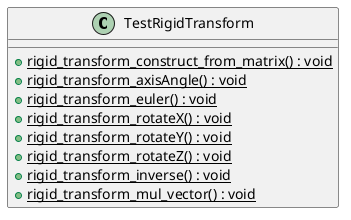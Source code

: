 @startuml
class TestRigidTransform {
    + {static} rigid_transform_construct_from_matrix() : void
    + {static} rigid_transform_axisAngle() : void
    + {static} rigid_transform_euler() : void
    + {static} rigid_transform_rotateX() : void
    + {static} rigid_transform_rotateY() : void
    + {static} rigid_transform_rotateZ() : void
    + {static} rigid_transform_inverse() : void
    + {static} rigid_transform_mul_vector() : void
}
@enduml
